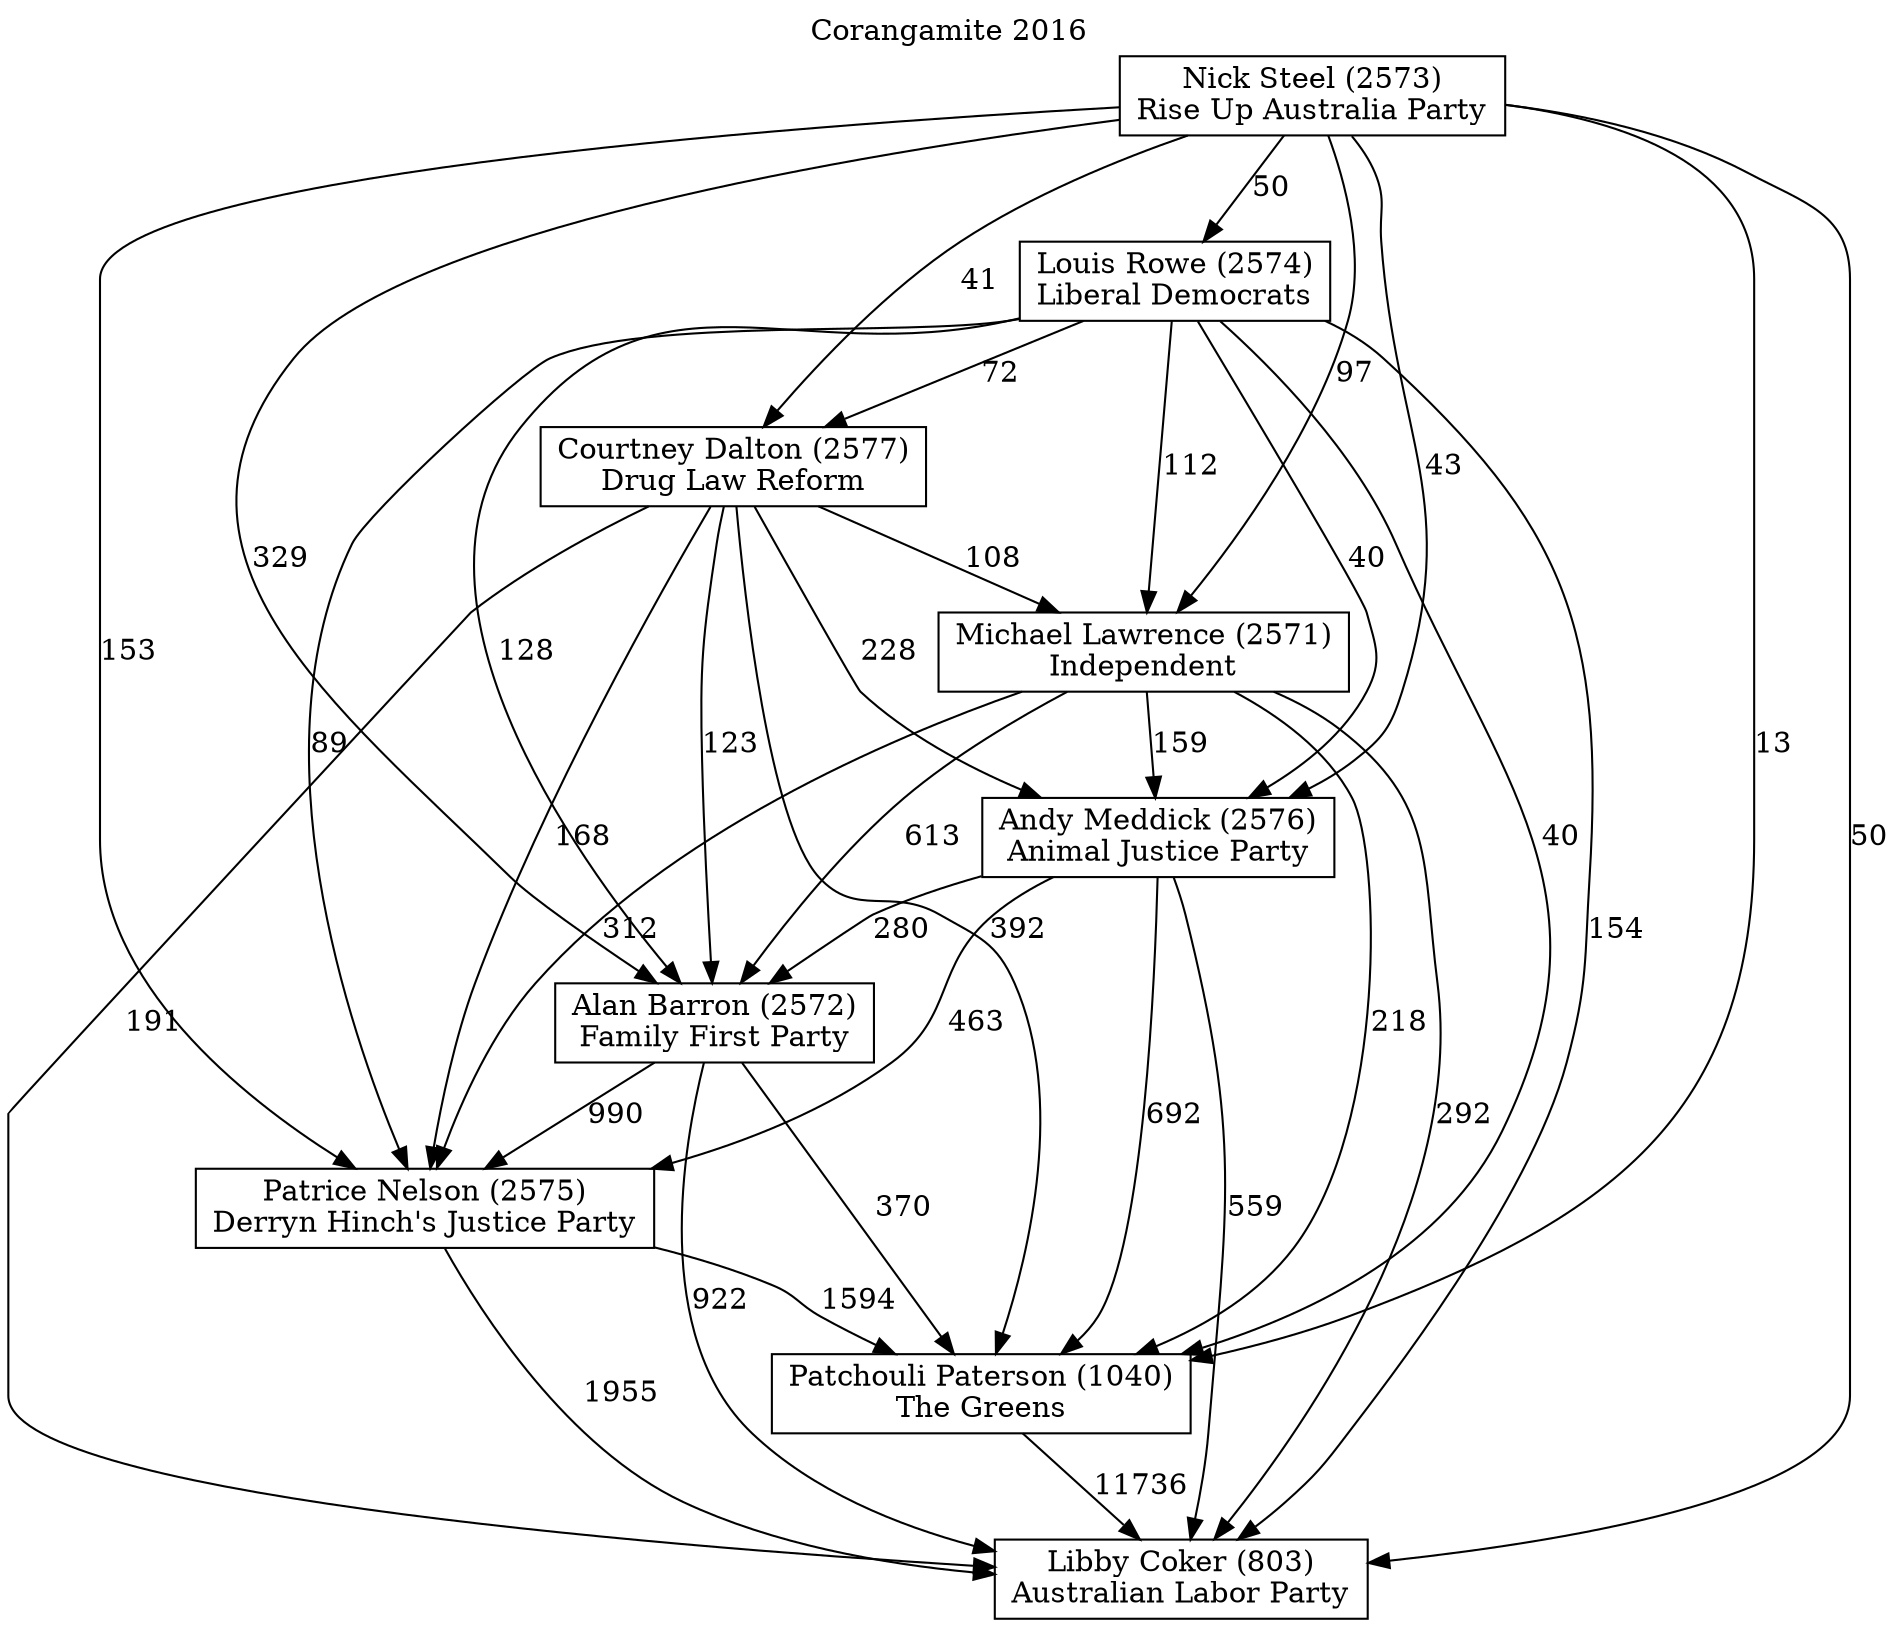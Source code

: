 // House preference flow
digraph "Libby Coker (803)_Corangamite_2016" {
	graph [label="Corangamite 2016" labelloc=t mclimit=10]
	node [shape=box]
	"Patchouli Paterson (1040)" [label="Patchouli Paterson (1040)
The Greens"]
	"Nick Steel (2573)" [label="Nick Steel (2573)
Rise Up Australia Party"]
	"Andy Meddick (2576)" [label="Andy Meddick (2576)
Animal Justice Party"]
	"Alan Barron (2572)" [label="Alan Barron (2572)
Family First Party"]
	"Libby Coker (803)" [label="Libby Coker (803)
Australian Labor Party"]
	"Courtney Dalton (2577)" [label="Courtney Dalton (2577)
Drug Law Reform"]
	"Patrice Nelson (2575)" [label="Patrice Nelson (2575)
Derryn Hinch's Justice Party"]
	"Louis Rowe (2574)" [label="Louis Rowe (2574)
Liberal Democrats"]
	"Michael Lawrence (2571)" [label="Michael Lawrence (2571)
Independent"]
	"Michael Lawrence (2571)" -> "Patchouli Paterson (1040)" [label=218]
	"Michael Lawrence (2571)" -> "Alan Barron (2572)" [label=613]
	"Louis Rowe (2574)" -> "Alan Barron (2572)" [label=128]
	"Nick Steel (2573)" -> "Patchouli Paterson (1040)" [label=13]
	"Nick Steel (2573)" -> "Patrice Nelson (2575)" [label=153]
	"Andy Meddick (2576)" -> "Libby Coker (803)" [label=559]
	"Courtney Dalton (2577)" -> "Patchouli Paterson (1040)" [label=392]
	"Nick Steel (2573)" -> "Michael Lawrence (2571)" [label=97]
	"Louis Rowe (2574)" -> "Courtney Dalton (2577)" [label=72]
	"Nick Steel (2573)" -> "Louis Rowe (2574)" [label=50]
	"Louis Rowe (2574)" -> "Andy Meddick (2576)" [label=40]
	"Courtney Dalton (2577)" -> "Libby Coker (803)" [label=191]
	"Andy Meddick (2576)" -> "Patrice Nelson (2575)" [label=463]
	"Michael Lawrence (2571)" -> "Andy Meddick (2576)" [label=159]
	"Louis Rowe (2574)" -> "Michael Lawrence (2571)" [label=112]
	"Nick Steel (2573)" -> "Courtney Dalton (2577)" [label=41]
	"Alan Barron (2572)" -> "Patchouli Paterson (1040)" [label=370]
	"Patrice Nelson (2575)" -> "Patchouli Paterson (1040)" [label=1594]
	"Courtney Dalton (2577)" -> "Andy Meddick (2576)" [label=228]
	"Andy Meddick (2576)" -> "Patchouli Paterson (1040)" [label=692]
	"Louis Rowe (2574)" -> "Libby Coker (803)" [label=154]
	"Alan Barron (2572)" -> "Patrice Nelson (2575)" [label=990]
	"Courtney Dalton (2577)" -> "Patrice Nelson (2575)" [label=168]
	"Nick Steel (2573)" -> "Andy Meddick (2576)" [label=43]
	"Alan Barron (2572)" -> "Libby Coker (803)" [label=922]
	"Courtney Dalton (2577)" -> "Michael Lawrence (2571)" [label=108]
	"Courtney Dalton (2577)" -> "Alan Barron (2572)" [label=123]
	"Patchouli Paterson (1040)" -> "Libby Coker (803)" [label=11736]
	"Nick Steel (2573)" -> "Alan Barron (2572)" [label=329]
	"Michael Lawrence (2571)" -> "Patrice Nelson (2575)" [label=312]
	"Patrice Nelson (2575)" -> "Libby Coker (803)" [label=1955]
	"Louis Rowe (2574)" -> "Patchouli Paterson (1040)" [label=40]
	"Michael Lawrence (2571)" -> "Libby Coker (803)" [label=292]
	"Andy Meddick (2576)" -> "Alan Barron (2572)" [label=280]
	"Nick Steel (2573)" -> "Libby Coker (803)" [label=50]
	"Louis Rowe (2574)" -> "Patrice Nelson (2575)" [label=89]
}
